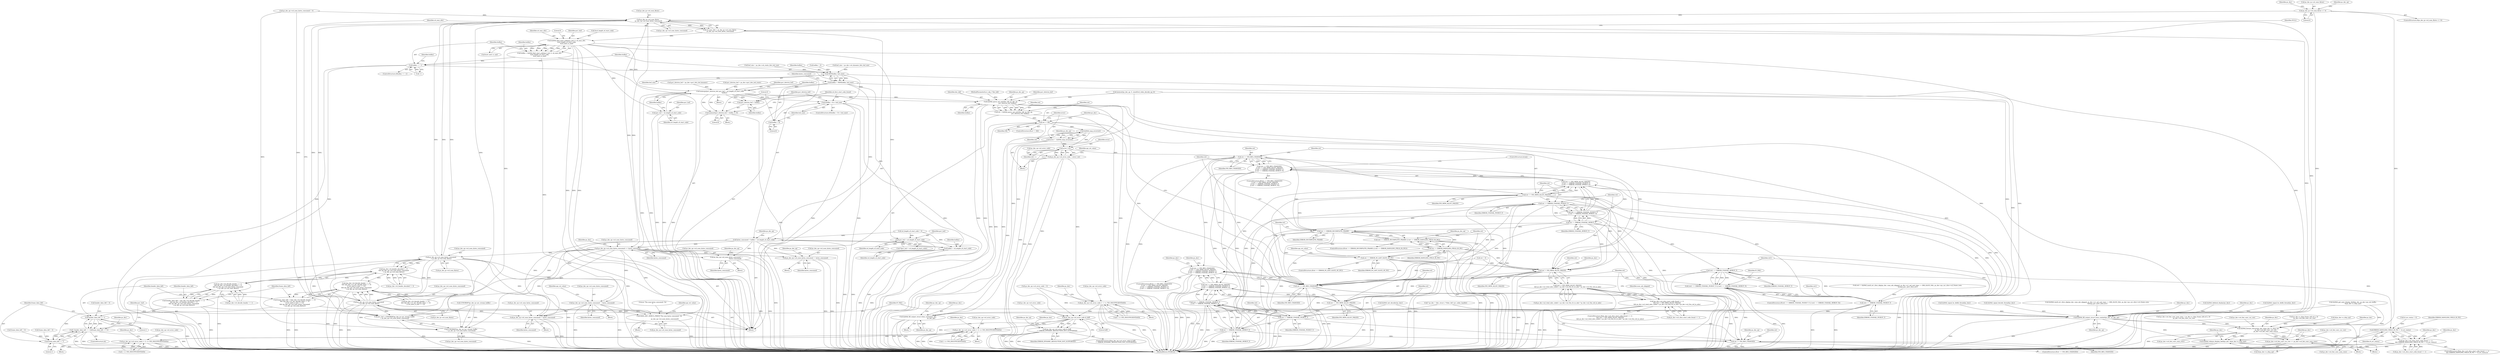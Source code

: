 digraph "0_Android_a78887bcffbc2995cf9ed72e0697acf560875e9e@pointer" {
"1000281" [label="(Call,ps_dec_ip->u4_num_Bytes <= 0)"];
"1000986" [label="(Call,ps_dec_ip->u4_num_Bytes\n - ps_dec_op->u4_num_bytes_consumed)"];
"1000984" [label="(Call,u4_max_ofst = ps_dec_ip->u4_num_Bytes\n - ps_dec_op->u4_num_bytes_consumed)"];
"1001082" [label="(Call,ih264d_find_start_code(pu1_buf, 0, u4_max_ofst,\n &u4_length_of_start_code,\n &u4_next_is_aud))"];
"1001080" [label="(Call,buflen = ih264d_find_start_code(pu1_buf, 0, u4_max_ofst,\n &u4_length_of_start_code,\n &u4_next_is_aud))"];
"1001091" [label="(Call,buflen == -1)"];
"1001100" [label="(Call,MIN(buflen, buf_size))"];
"1001098" [label="(Call,buflen = MIN(buflen, buf_size))"];
"1001103" [label="(Call,bytes_consumed = buflen + u4_length_of_start_code)"];
"1001108" [label="(Call,ps_dec_op->u4_num_bytes_consumed += bytes_consumed)"];
"1000973" [label="(Call,pu1_buf = (UWORD8*)ps_dec_ip->pv_stream_buffer\n + ps_dec_op->u4_num_bytes_consumed)"];
"1000975" [label="(Call,(UWORD8*)ps_dec_ip->pv_stream_buffer\n + ps_dec_op->u4_num_bytes_consumed)"];
"1001151" [label="(Call,ps_dec_op->u4_num_bytes_consumed -=\n                                        bytes_consumed)"];
"1001338" [label="(Call,ps_dec_op->u4_num_bytes_consumed -= bytes_consumed)"];
"1001574" [label="(Call,ps_dec_op->u4_num_bytes_consumed -= bytes_consumed)"];
"1002122" [label="(Call,H264_DEC_DEBUG_PRINT(\"The num bytes consumed: %d\n\",\n                         ps_dec_op->u4_num_bytes_consumed))"];
"1001361" [label="(Call,ps_dec_op->u4_num_bytes_consumed -= bytes_consumed)"];
"1001416" [label="(Call,ps_dec_op->u4_num_bytes_consumed\n < ps_dec_ip->u4_num_Bytes)"];
"1001410" [label="(Call,(ps_dec->i4_header_decoded != 3)\n && (ps_dec_op->u4_num_bytes_consumed\n < ps_dec_ip->u4_num_Bytes))"];
"1001404" [label="(Call,(ps_dec->i4_decode_header == 1)\n && (ps_dec->i4_header_decoded != 3)\n && (ps_dec_op->u4_num_bytes_consumed\n < ps_dec_ip->u4_num_Bytes))"];
"1001402" [label="(Call,header_data_left = ((ps_dec->i4_decode_header == 1)\n && (ps_dec->i4_header_decoded != 3)\n && (ps_dec_op->u4_num_bytes_consumed\n < ps_dec_ip->u4_num_Bytes)))"];
"1001449" [label="(Call,header_data_left == 1)"];
"1001448" [label="(Call,( header_data_left == 1)||(frame_data_left == 1))"];
"1001425" [label="(Call,((ps_dec->i4_decode_header == 0)\n && ((ps_dec->u1_pic_decode_done == 0)\n || (u4_next_is_aud == 1)))\n && (ps_dec_op->u4_num_bytes_consumed\n < ps_dec_ip->u4_num_Bytes))"];
"1001423" [label="(Call,frame_data_left = (((ps_dec->i4_decode_header == 0)\n && ((ps_dec->u1_pic_decode_done == 0)\n || (u4_next_is_aud == 1)))\n && (ps_dec_op->u4_num_bytes_consumed\n < ps_dec_ip->u4_num_Bytes)))"];
"1001452" [label="(Call,frame_data_left == 1)"];
"1001441" [label="(Call,ps_dec_op->u4_num_bytes_consumed\n < ps_dec_ip->u4_num_Bytes)"];
"1001105" [label="(Call,buflen + u4_length_of_start_code)"];
"1001200" [label="(Call,memcpy(pu1_bitstrm_buf, pu1_buf + u4_length_of_start_code,\n                   buflen))"];
"1001207" [label="(Call,(buflen + 8) < buf_size)"];
"1001208" [label="(Call,buflen + 8)"];
"1001213" [label="(Call,memset(pu1_bitstrm_buf + buflen, 0, 8))"];
"1001214" [label="(Call,pu1_bitstrm_buf + buflen)"];
"1001286" [label="(Call,ih264d_parse_nal_unit(dec_hdl, ps_dec_op,\n                              pu1_bitstrm_buf, buflen))"];
"1001248" [label="(Call,ih264d_fill_output_struct_from_context(ps_dec,\n                                                           ps_dec_op))"];
"1001284" [label="(Call,ret = ih264d_parse_nal_unit(dec_hdl, ps_dec_op,\n                              pu1_bitstrm_buf, buflen))"];
"1001292" [label="(Call,ret != OK)"];
"1001299" [label="(Call,ih264d_map_error(ret))"];
"1001297" [label="(Call,error =  ih264d_map_error(ret))"];
"1001305" [label="(Call,error | ret)"];
"1001301" [label="(Call,ps_dec_op->u4_error_code = error | ret)"];
"1001234" [label="(Call,ps_dec_op->u4_error_code |= 1 << IVD_INSUFFICIENTDATA)"];
"1001695" [label="(Call,ps_dec_op->u4_error_code & 0xff)"];
"1001694" [label="(Call,(ps_dec_op->u4_error_code & 0xff)\n != ERROR_DYNAMIC_RESOLUTION_NOT_SUPPORTED)"];
"1001727" [label="(Call,ps_dec_op->u4_error_code |= (1 << IVD_INSUFFICIENTDATA))"];
"1001747" [label="(Call,ps_dec_op->u4_error_code |= (1 << IVD_INSUFFICIENTDATA))"];
"1001313" [label="(Call,ret == IVD_RES_CHANGED)"];
"1001312" [label="(Call,(ret == IVD_RES_CHANGED)\n || (ret == IVD_MEM_ALLOC_FAILED)\n || (ret == ERROR_UNAVAIL_PICBUF_T)\n || (ret == ERROR_UNAVAIL_MVBUF_T))"];
"1001542" [label="(Call,(ret == IVD_RES_CHANGED)\n || (ret == IVD_MEM_ALLOC_FAILED)\n || (ret == ERROR_UNAVAIL_PICBUF_T)\n || (ret == ERROR_UNAVAIL_MVBUF_T))"];
"1001317" [label="(Call,ret == IVD_MEM_ALLOC_FAILED)"];
"1001316" [label="(Call,(ret == IVD_MEM_ALLOC_FAILED)\n || (ret == ERROR_UNAVAIL_PICBUF_T)\n || (ret == ERROR_UNAVAIL_MVBUF_T))"];
"1001546" [label="(Call,(ret == IVD_MEM_ALLOC_FAILED)\n || (ret == ERROR_UNAVAIL_PICBUF_T)\n || (ret == ERROR_UNAVAIL_MVBUF_T))"];
"1001321" [label="(Call,ret == ERROR_UNAVAIL_PICBUF_T)"];
"1001320" [label="(Call,(ret == ERROR_UNAVAIL_PICBUF_T)\n || (ret == ERROR_UNAVAIL_MVBUF_T))"];
"1001550" [label="(Call,(ret == ERROR_UNAVAIL_PICBUF_T)\n || (ret == ERROR_UNAVAIL_MVBUF_T))"];
"1001324" [label="(Call,ret == ERROR_UNAVAIL_MVBUF_T)"];
"1001331" [label="(Call,ret == ERROR_INCOMPLETE_FRAME)"];
"1001330" [label="(Call,(ret == ERROR_INCOMPLETE_FRAME) || (ret == ERROR_DANGLING_FIELD_IN_PIC))"];
"1001334" [label="(Call,ret == ERROR_DANGLING_FIELD_IN_PIC)"];
"1001348" [label="(Call,ret == ERROR_IN_LAST_SLICE_OF_PIC)"];
"1001463" [label="(Call,ret != IVD_MEM_ALLOC_FAILED)"];
"1001462" [label="(Call,(ret != IVD_MEM_ALLOC_FAILED)\n && ps_dec->u2_total_mbs_coded < ps_dec->u2_frm_ht_in_mbs * ps_dec->u2_frm_wd_in_mbs)"];
"1001456" [label="(Call,(ps_dec->u4_slice_start_code_found == 1)\n && (ret != IVD_MEM_ALLOC_FAILED)\n && ps_dec->u2_total_mbs_coded < ps_dec->u2_frm_ht_in_mbs * ps_dec->u2_frm_wd_in_mbs)"];
"1001543" [label="(Call,ret == IVD_RES_CHANGED)"];
"1001547" [label="(Call,ret == IVD_MEM_ALLOC_FAILED)"];
"1001551" [label="(Call,ret == ERROR_UNAVAIL_PICBUF_T)"];
"1001554" [label="(Call,ret == ERROR_UNAVAIL_MVBUF_T)"];
"1001570" [label="(Call,ret == IVD_RES_CHANGED)"];
"1001800" [label="(Call,ERROR_DANGLING_FIELD_IN_PIC != i4_err_status)"];
"1001794" [label="(Call,(ps_dec->u4_slice_start_code_found == 1)\n && (ERROR_DANGLING_FIELD_IN_PIC != i4_err_status))"];
"1001535" [label="(Call,ret1 == ERROR_UNAVAIL_MVBUF_T)"];
"1001531" [label="(Call,(ret1 == ERROR_UNAVAIL_PICBUF_T) || (ret1 == ERROR_UNAVAIL_MVBUF_T))"];
"1001532" [label="(Call,ret1 == ERROR_UNAVAIL_PICBUF_T)"];
"1002009" [label="(Call,ih264d_fill_output_struct_from_context(ps_dec, ps_dec_op))"];
"1002040" [label="(Call,ih264d_format_convert(ps_dec, &(ps_dec->s_disp_op),\n                                  ps_dec->u4_fmt_conv_cur_row,\n                                  ps_dec->u4_fmt_conv_num_rows))"];
"1002052" [label="(Call,ps_dec->u4_fmt_conv_cur_row += ps_dec->u4_fmt_conv_num_rows)"];
"1002059" [label="(Call,ih264d_release_display_field(ps_dec, &(ps_dec->s_disp_op)))"];
"1001126" [label="(Call,pu1_buf + u4_length_of_start_code)"];
"1001202" [label="(Call,pu1_buf + u4_length_of_start_code)"];
"1001321" [label="(Call,ret == ERROR_UNAVAIL_PICBUF_T)"];
"1001103" [label="(Call,bytes_consumed = buflen + u4_length_of_start_code)"];
"1001747" [label="(Call,ps_dec_op->u4_error_code |= (1 << IVD_INSUFFICIENTDATA))"];
"1001348" [label="(Call,ret == ERROR_IN_LAST_SLICE_OF_PIC)"];
"1000984" [label="(Call,u4_max_ofst = ps_dec_ip->u4_num_Bytes\n - ps_dec_op->u4_num_bytes_consumed)"];
"1001200" [label="(Call,memcpy(pu1_bitstrm_buf, pu1_buf + u4_length_of_start_code,\n                   buflen))"];
"1001336" [label="(Identifier,ERROR_DANGLING_FIELD_IN_PIC)"];
"1001417" [label="(Call,ps_dec_op->u4_num_bytes_consumed)"];
"1001099" [label="(Identifier,buflen)"];
"1001425" [label="(Call,((ps_dec->i4_decode_header == 0)\n && ((ps_dec->u1_pic_decode_done == 0)\n || (u4_next_is_aud == 1)))\n && (ps_dec_op->u4_num_bytes_consumed\n < ps_dec_ip->u4_num_Bytes))"];
"1001445" [label="(Call,ps_dec_ip->u4_num_Bytes)"];
"1000161" [label="(Call,i4_err_status = 0)"];
"1000985" [label="(Identifier,u4_max_ofst)"];
"1001549" [label="(Identifier,IVD_MEM_ALLOC_FAILED)"];
"1001751" [label="(Call,1 << IVD_INSUFFICIENTDATA)"];
"1002052" [label="(Call,ps_dec->u4_fmt_conv_cur_row += ps_dec->u4_fmt_conv_num_rows)"];
"1001288" [label="(Identifier,ps_dec_op)"];
"1001322" [label="(Identifier,ret)"];
"1001453" [label="(Identifier,frame_data_left)"];
"1000981" [label="(Call,ps_dec_op->u4_num_bytes_consumed)"];
"1001793" [label="(ControlStructure,if((ps_dec->u4_slice_start_code_found == 1)\n && (ERROR_DANGLING_FIELD_IN_PIC != i4_err_status)))"];
"1001213" [label="(Call,memset(pu1_bitstrm_buf + buflen, 0, 8))"];
"1001294" [label="(Identifier,OK)"];
"1001694" [label="(Call,(ps_dec_op->u4_error_code & 0xff)\n != ERROR_DYNAMIC_RESOLUTION_NOT_SUPPORTED)"];
"1001329" [label="(ControlStructure,if((ret == ERROR_INCOMPLETE_FRAME) || (ret == ERROR_DANGLING_FIELD_IN_PIC)))"];
"1001454" [label="(Literal,1)"];
"1001544" [label="(Identifier,ret)"];
"1001234" [label="(Call,ps_dec_op->u4_error_code |= 1 << IVD_INSUFFICIENTDATA)"];
"1001158" [label="(Identifier,ps_dec_op)"];
"1001559" [label="(Identifier,ps_dec)"];
"1001360" [label="(Block,)"];
"1002041" [label="(Identifier,ps_dec)"];
"1001301" [label="(Call,ps_dec_op->u4_error_code = error | ret)"];
"1001339" [label="(Call,ps_dec_op->u4_num_bytes_consumed)"];
"1001334" [label="(Call,ret == ERROR_DANGLING_FIELD_IN_PIC)"];
"1001333" [label="(Identifier,ERROR_INCOMPLETE_FRAME)"];
"1001483" [label="(Identifier,num_mb_skipped)"];
"1001553" [label="(Identifier,ERROR_UNAVAIL_PICBUF_T)"];
"1001332" [label="(Identifier,ret)"];
"1001535" [label="(Call,ret1 == ERROR_UNAVAIL_MVBUF_T)"];
"1000281" [label="(Call,ps_dec_ip->u4_num_Bytes <= 0)"];
"1001214" [label="(Call,pu1_bitstrm_buf + buflen)"];
"1001085" [label="(Identifier,u4_max_ofst)"];
"1001247" [label="(Block,)"];
"1001536" [label="(Identifier,ret1)"];
"1001323" [label="(Identifier,ERROR_UNAVAIL_PICBUF_T)"];
"1001313" [label="(Call,ret == IVD_RES_CHANGED)"];
"1001349" [label="(Identifier,ret)"];
"1001300" [label="(Identifier,ret)"];
"1001572" [label="(Identifier,IVD_RES_CHANGED)"];
"1001211" [label="(Identifier,buf_size)"];
"1001090" [label="(ControlStructure,if(buflen == -1))"];
"1001289" [label="(Identifier,pu1_bitstrm_buf)"];
"1001731" [label="(Call,1 << IVD_INSUFFICIENTDATA)"];
"1001546" [label="(Call,(ret == IVD_MEM_ALLOC_FAILED)\n || (ret == ERROR_UNAVAIL_PICBUF_T)\n || (ret == ERROR_UNAVAIL_MVBUF_T))"];
"1001442" [label="(Call,ps_dec_op->u4_num_bytes_consumed)"];
"1000970" [label="(ControlStructure,do)"];
"1001093" [label="(Call,-1)"];
"1002031" [label="(Call,ps_dec->s_disp_frame_info.u4_y_ht\n - ps_dec->u4_fmt_conv_cur_row)"];
"1001204" [label="(Identifier,u4_length_of_start_code)"];
"1001465" [label="(Identifier,IVD_MEM_ALLOC_FAILED)"];
"1001570" [label="(Call,ret == IVD_RES_CHANGED)"];
"1001794" [label="(Call,(ps_dec->u4_slice_start_code_found == 1)\n && (ERROR_DANGLING_FIELD_IN_PIC != i4_err_status))"];
"1001420" [label="(Call,ps_dec_ip->u4_num_Bytes)"];
"1000196" [label="(Call,header_data_left = 0)"];
"1001368" [label="(Identifier,ps_dec_op)"];
"1001290" [label="(Identifier,buflen)"];
"1001208" [label="(Call,buflen + 8)"];
"1001302" [label="(Call,ps_dec_op->u4_error_code)"];
"1001512" [label="(Call,ret1 = ih264d_mark_err_slice_skip(ps_dec, num_mb_skipped, ps_dec->u1_nal_unit_type == IDR_SLICE_NAL, ps_dec->ps_cur_slice->u2_frame_num,\n &temp_poc, prev_slice_err))"];
"1001109" [label="(Call,ps_dec_op->u4_num_bytes_consumed)"];
"1001311" [label="(ControlStructure,if((ret == IVD_RES_CHANGED)\n || (ret == IVD_MEM_ALLOC_FAILED)\n || (ret == ERROR_UNAVAIL_PICBUF_T)\n || (ret == ERROR_UNAVAIL_MVBUF_T)))"];
"1001845" [label="(Call,ih264d_deblock_display(ps_dec))"];
"1002015" [label="(Identifier,ps_dec)"];
"1001411" [label="(Call,ps_dec->i4_header_decoded != 3)"];
"1001084" [label="(Literal,0)"];
"1000151" [label="(Block,)"];
"1001756" [label="(Identifier,ps_dec)"];
"1001055" [label="(Call,pu1_bitstrm_buf = ps_dec->pu1_bits_buf_dynamic)"];
"1001106" [label="(Identifier,buflen)"];
"1001459" [label="(Identifier,ps_dec)"];
"1001206" [label="(ControlStructure,if((buflen + 8) < buf_size))"];
"1001155" [label="(Identifier,bytes_consumed)"];
"1001199" [label="(Block,)"];
"1001285" [label="(Identifier,ret)"];
"1001548" [label="(Identifier,ret)"];
"1001537" [label="(Identifier,ERROR_UNAVAIL_MVBUF_T)"];
"1001569" [label="(ControlStructure,if(ret == IVD_RES_CHANGED))"];
"1001081" [label="(Identifier,buflen)"];
"1001127" [label="(Identifier,pu1_buf)"];
"1001328" [label="(ControlStructure,break;)"];
"1001324" [label="(Call,ret == ERROR_UNAVAIL_MVBUF_T)"];
"1001746" [label="(Block,)"];
"1001298" [label="(Identifier,error)"];
"1001693" [label="(ControlStructure,if((ps_dec_op->u4_error_code & 0xff)\n != ERROR_DYNAMIC_RESOLUTION_NOT_SUPPORTED))"];
"1001105" [label="(Call,buflen + u4_length_of_start_code)"];
"1001545" [label="(Identifier,IVD_RES_CHANGED)"];
"1002042" [label="(Call,&(ps_dec->s_disp_op))"];
"1001541" [label="(ControlStructure,if((ret == IVD_RES_CHANGED)\n || (ret == IVD_MEM_ALLOC_FAILED)\n || (ret == ERROR_UNAVAIL_PICBUF_T)\n || (ret == ERROR_UNAVAIL_MVBUF_T)))"];
"1001297" [label="(Call,error =  ih264d_map_error(ret))"];
"1001291" [label="(ControlStructure,if(ret != OK))"];
"1000987" [label="(Call,ps_dec_ip->u4_num_Bytes)"];
"1001457" [label="(Call,ps_dec->u4_slice_start_code_found == 1)"];
"1001101" [label="(Identifier,buflen)"];
"1001738" [label="(Identifier,ps_dec)"];
"1000280" [label="(ControlStructure,if(ps_dec_ip->u4_num_Bytes <= 0))"];
"1001423" [label="(Call,frame_data_left = (((ps_dec->i4_decode_header == 0)\n && ((ps_dec->u1_pic_decode_done == 0)\n || (u4_next_is_aud == 1)))\n && (ps_dec_op->u4_num_bytes_consumed\n < ps_dec_ip->u4_num_Bytes)))"];
"1001151" [label="(Call,ps_dec_op->u4_num_bytes_consumed -=\n                                        bytes_consumed)"];
"1001205" [label="(Identifier,buflen)"];
"1001700" [label="(Identifier,ERROR_DYNAMIC_RESOLUTION_NOT_SUPPORTED)"];
"1001726" [label="(Block,)"];
"1001317" [label="(Call,ret == IVD_MEM_ALLOC_FAILED)"];
"1001365" [label="(Identifier,bytes_consumed)"];
"1001362" [label="(Call,ps_dec_op->u4_num_bytes_consumed)"];
"1001303" [label="(Identifier,ps_dec_op)"];
"1001727" [label="(Call,ps_dec_op->u4_error_code |= (1 << IVD_INSUFFICIENTDATA))"];
"1001583" [label="(Identifier,ps_dec)"];
"1001801" [label="(Identifier,ERROR_DANGLING_FIELD_IN_PIC)"];
"1001248" [label="(Call,ih264d_fill_output_struct_from_context(ps_dec,\n                                                           ps_dec_op))"];
"1001235" [label="(Call,ps_dec_op->u4_error_code)"];
"1000976" [label="(Call,(UWORD8*)ps_dec_ip->pv_stream_buffer)"];
"1001215" [label="(Identifier,pu1_bitstrm_buf)"];
"1001080" [label="(Call,buflen = ih264d_find_start_code(pu1_buf, 0, u4_max_ofst,\n &u4_length_of_start_code,\n &u4_next_is_aud))"];
"1001320" [label="(Call,(ret == ERROR_UNAVAIL_PICBUF_T)\n || (ret == ERROR_UNAVAIL_MVBUF_T))"];
"1001448" [label="(Call,( header_data_left == 1)||(frame_data_left == 1))"];
"1001091" [label="(Call,buflen == -1)"];
"1001067" [label="(Call,pu1_bitstrm_buf = ps_dec->pu1_bits_buf_static)"];
"1001696" [label="(Call,ps_dec_op->u4_error_code)"];
"1001347" [label="(ControlStructure,if(ret == ERROR_IN_LAST_SLICE_OF_PIC))"];
"1001462" [label="(Call,(ret != IVD_MEM_ALLOC_FAILED)\n && ps_dec->u2_total_mbs_coded < ps_dec->u2_frm_ht_in_mbs * ps_dec->u2_frm_wd_in_mbs)"];
"1001217" [label="(Literal,0)"];
"1001201" [label="(Identifier,pu1_bitstrm_buf)"];
"1001800" [label="(Call,ERROR_DANGLING_FIELD_IN_PIC != i4_err_status)"];
"1001292" [label="(Call,ret != OK)"];
"1001573" [label="(Block,)"];
"1001287" [label="(Identifier,dec_hdl)"];
"1001253" [label="(Identifier,ps_dec_op)"];
"1001441" [label="(Call,ps_dec_op->u4_num_bytes_consumed\n < ps_dec_ip->u4_num_Bytes)"];
"1001083" [label="(Identifier,pu1_buf)"];
"1001326" [label="(Identifier,ERROR_UNAVAIL_MVBUF_T)"];
"1001963" [label="(Identifier,ps_dec)"];
"1002011" [label="(Identifier,ps_dec_op)"];
"1000148" [label="(MethodParameterIn,iv_obj_t *dec_hdl)"];
"1001464" [label="(Identifier,ret)"];
"1001690" [label="(Call,ih264d_signal_bs_deblk_thread(ps_dec))"];
"1001807" [label="(Identifier,ps_dec)"];
"1002049" [label="(Call,ps_dec->u4_fmt_conv_num_rows)"];
"1001218" [label="(Literal,8)"];
"1001082" [label="(Call,ih264d_find_start_code(pu1_buf, 0, u4_max_ofst,\n &u4_length_of_start_code,\n &u4_next_is_aud))"];
"1001209" [label="(Identifier,buflen)"];
"1000227" [label="(Call,memset(ps_dec_op, 0, sizeof(ivd_video_decode_op_t)))"];
"1001405" [label="(Call,ps_dec->i4_decode_header == 1)"];
"1001112" [label="(Identifier,bytes_consumed)"];
"1001451" [label="(Literal,1)"];
"1001547" [label="(Call,ret == IVD_MEM_ALLOC_FAILED)"];
"1001534" [label="(Identifier,ERROR_UNAVAIL_PICBUF_T)"];
"1001967" [label="(Call,ih264d_signal_bs_deblk_thread(ps_dec))"];
"1001095" [label="(Call,buflen = 0)"];
"1001342" [label="(Identifier,bytes_consumed)"];
"1001424" [label="(Identifier,frame_data_left)"];
"1001307" [label="(Identifier,ret)"];
"1001681" [label="(Call,ih264d_signal_decode_thread(ps_dec))"];
"1001128" [label="(Identifier,u4_length_of_start_code)"];
"1002054" [label="(Identifier,ps_dec)"];
"1001466" [label="(Call,ps_dec->u2_total_mbs_coded < ps_dec->u2_frm_ht_in_mbs * ps_dec->u2_frm_wd_in_mbs)"];
"1001555" [label="(Identifier,ret)"];
"1001802" [label="(Identifier,i4_err_status)"];
"1000990" [label="(Call,ps_dec_op->u4_num_bytes_consumed)"];
"1001358" [label="(Identifier,ps_dec)"];
"1000303" [label="(Identifier,ps_dec)"];
"1001316" [label="(Call,(ret == IVD_MEM_ALLOC_FAILED)\n || (ret == ERROR_UNAVAIL_PICBUF_T)\n || (ret == ERROR_UNAVAIL_MVBUF_T))"];
"1001152" [label="(Call,ps_dec_op->u4_num_bytes_consumed)"];
"1001463" [label="(Call,ret != IVD_MEM_ALLOC_FAILED)"];
"1000973" [label="(Call,pu1_buf = (UWORD8*)ps_dec_ip->pv_stream_buffer\n + ps_dec_op->u4_num_bytes_consumed)"];
"1001210" [label="(Literal,8)"];
"1001540" [label="(Identifier,IV_FAIL)"];
"1001088" [label="(Call,&u4_next_is_aud)"];
"1000282" [label="(Call,ps_dec_ip->u4_num_Bytes)"];
"1000285" [label="(Literal,0)"];
"1000971" [label="(Block,)"];
"1001361" [label="(Call,ps_dec_op->u4_num_bytes_consumed -= bytes_consumed)"];
"1002122" [label="(Call,H264_DEC_DEBUG_PRINT(\"The num bytes consumed: %d\n\",\n                         ps_dec_op->u4_num_bytes_consumed))"];
"1001108" [label="(Call,ps_dec_op->u4_num_bytes_consumed += bytes_consumed)"];
"1001580" [label="(Identifier,IV_FAIL)"];
"1000476" [label="(Call,ps_dec_op->u4_error_code = 0)"];
"1001340" [label="(Identifier,ps_dec_op)"];
"1001531" [label="(Call,(ret1 == ERROR_UNAVAIL_PICBUF_T) || (ret1 == ERROR_UNAVAIL_MVBUF_T))"];
"1001426" [label="(Call,(ps_dec->i4_decode_header == 0)\n && ((ps_dec->u1_pic_decode_done == 0)\n || (u4_next_is_aud == 1)))"];
"1002056" [label="(Call,ps_dec->u4_fmt_conv_num_rows)"];
"1000986" [label="(Call,ps_dec_ip->u4_num_Bytes\n - ps_dec_op->u4_num_bytes_consumed)"];
"1001092" [label="(Identifier,buflen)"];
"1001314" [label="(Identifier,ret)"];
"1001403" [label="(Identifier,header_data_left)"];
"1001981" [label="(Call,ih264d_get_next_display_field(ps_dec, ps_dec->ps_out_buffer,\n &(ps_dec->s_disp_op)))"];
"1001119" [label="(Identifier,ps_dec)"];
"1001542" [label="(Call,(ret == IVD_RES_CHANGED)\n || (ret == IVD_MEM_ALLOC_FAILED)\n || (ret == ERROR_UNAVAIL_PICBUF_T)\n || (ret == ERROR_UNAVAIL_MVBUF_T))"];
"1001449" [label="(Call,header_data_left == 1)"];
"1001532" [label="(Call,ret1 == ERROR_UNAVAIL_PICBUF_T)"];
"1001102" [label="(Identifier,buf_size)"];
"1002123" [label="(Literal,\"The num bytes consumed: %d\n\")"];
"1001100" [label="(Call,MIN(buflen, buf_size))"];
"1001207" [label="(Call,(buflen + 8) < buf_size)"];
"1001695" [label="(Call,ps_dec_op->u4_error_code & 0xff)"];
"1001543" [label="(Call,ret == IVD_RES_CHANGED)"];
"1002009" [label="(Call,ih264d_fill_output_struct_from_context(ps_dec, ps_dec_op))"];
"1001295" [label="(Block,)"];
"1001574" [label="(Call,ps_dec_op->u4_num_bytes_consumed -= bytes_consumed)"];
"1001795" [label="(Call,ps_dec->u4_slice_start_code_found == 1)"];
"1001107" [label="(Identifier,u4_length_of_start_code)"];
"1002053" [label="(Call,ps_dec->u4_fmt_conv_cur_row)"];
"1001125" [label="(Call,*(pu1_buf + u4_length_of_start_code))"];
"1001533" [label="(Identifier,ret1)"];
"1001275" [label="(Call,frame_data_left = 0)"];
"1001552" [label="(Identifier,ret)"];
"1002059" [label="(Call,ih264d_release_display_field(ps_dec, &(ps_dec->s_disp_op)))"];
"1001104" [label="(Identifier,bytes_consumed)"];
"1001110" [label="(Identifier,ps_dec_op)"];
"1001202" [label="(Call,pu1_buf + u4_length_of_start_code)"];
"1001578" [label="(Identifier,bytes_consumed)"];
"1001551" [label="(Call,ret == ERROR_UNAVAIL_PICBUF_T)"];
"1001312" [label="(Call,(ret == IVD_RES_CHANGED)\n || (ret == IVD_MEM_ALLOC_FAILED)\n || (ret == ERROR_UNAVAIL_PICBUF_T)\n || (ret == ERROR_UNAVAIL_MVBUF_T))"];
"1002026" [label="(Block,)"];
"1000996" [label="(Identifier,NULL)"];
"1002129" [label="(MethodReturn,WORD32)"];
"1001404" [label="(Call,(ps_dec->i4_decode_header == 1)\n && (ps_dec->i4_header_decoded != 3)\n && (ps_dec_op->u4_num_bytes_consumed\n < ps_dec_ip->u4_num_Bytes))"];
"1001284" [label="(Call,ret = ih264d_parse_nal_unit(dec_hdl, ps_dec_op,\n                              pu1_bitstrm_buf, buflen))"];
"1001514" [label="(Call,ih264d_mark_err_slice_skip(ps_dec, num_mb_skipped, ps_dec->u1_nal_unit_type == IDR_SLICE_NAL, ps_dec->ps_cur_slice->u2_frame_num,\n &temp_poc, prev_slice_err))"];
"1002027" [label="(Call,ps_dec->u4_fmt_conv_num_rows = ps_dec->s_disp_frame_info.u4_y_ht\n - ps_dec->u4_fmt_conv_cur_row)"];
"1002010" [label="(Identifier,ps_dec)"];
"1001452" [label="(Call,frame_data_left == 1)"];
"1001305" [label="(Call,error | ret)"];
"1001096" [label="(Identifier,buflen)"];
"1001086" [label="(Call,&u4_length_of_start_code)"];
"1000896" [label="(Call,ih264d_init_decoder(ps_dec))"];
"1001571" [label="(Identifier,ret)"];
"1000289" [label="(Identifier,ps_dec_op)"];
"1001286" [label="(Call,ih264d_parse_nal_unit(dec_hdl, ps_dec_op,\n                              pu1_bitstrm_buf, buflen))"];
"1001250" [label="(Identifier,ps_dec_op)"];
"1001309" [label="(Identifier,api_ret_value)"];
"1002128" [label="(Identifier,api_ret_value)"];
"1002040" [label="(Call,ih264d_format_convert(ps_dec, &(ps_dec->s_disp_op),\n                                  ps_dec->u4_fmt_conv_cur_row,\n                                  ps_dec->u4_fmt_conv_num_rows))"];
"1001344" [label="(Identifier,api_ret_value)"];
"1001402" [label="(Call,header_data_left = ((ps_dec->i4_decode_header == 1)\n && (ps_dec->i4_header_decoded != 3)\n && (ps_dec_op->u4_num_bytes_consumed\n < ps_dec_ip->u4_num_Bytes)))"];
"1001212" [label="(Block,)"];
"1002124" [label="(Call,ps_dec_op->u4_num_bytes_consumed)"];
"1000974" [label="(Identifier,pu1_buf)"];
"1001969" [label="(Block,)"];
"1002069" [label="(Identifier,ps_dec)"];
"1000153" [label="(Call,* ps_dec = (dec_struct_t *)(dec_hdl->pv_codec_handle))"];
"1001318" [label="(Identifier,ret)"];
"1001325" [label="(Identifier,ret)"];
"1001353" [label="(Identifier,api_ret_value)"];
"1001293" [label="(Identifier,ret)"];
"1001728" [label="(Call,ps_dec_op->u4_error_code)"];
"1001319" [label="(Identifier,IVD_MEM_ALLOC_FAILED)"];
"1001456" [label="(Call,(ps_dec->u4_slice_start_code_found == 1)\n && (ret != IVD_MEM_ALLOC_FAILED)\n && ps_dec->u2_total_mbs_coded < ps_dec->u2_frm_ht_in_mbs * ps_dec->u2_frm_wd_in_mbs)"];
"1000975" [label="(Call,(UWORD8*)ps_dec_ip->pv_stream_buffer\n + ps_dec_op->u4_num_bytes_consumed)"];
"1001330" [label="(Call,(ret == ERROR_INCOMPLETE_FRAME) || (ret == ERROR_DANGLING_FIELD_IN_PIC))"];
"1002061" [label="(Call,&(ps_dec->s_disp_op))"];
"1001337" [label="(Block,)"];
"1001748" [label="(Call,ps_dec_op->u4_error_code)"];
"1001306" [label="(Identifier,error)"];
"1001244" [label="(Identifier,ps_dec)"];
"1001550" [label="(Call,(ret == ERROR_UNAVAIL_PICBUF_T)\n || (ret == ERROR_UNAVAIL_MVBUF_T))"];
"1001416" [label="(Call,ps_dec_op->u4_num_bytes_consumed\n < ps_dec_ip->u4_num_Bytes)"];
"1001060" [label="(Call,buf_size = ps_dec->u4_dynamic_bits_buf_size)"];
"1001410" [label="(Call,(ps_dec->i4_header_decoded != 3)\n && (ps_dec_op->u4_num_bytes_consumed\n < ps_dec_ip->u4_num_Bytes))"];
"1001315" [label="(Identifier,IVD_RES_CHANGED)"];
"1001455" [label="(ControlStructure,if((ps_dec->u4_slice_start_code_found == 1)\n && (ret != IVD_MEM_ALLOC_FAILED)\n && ps_dec->u2_total_mbs_coded < ps_dec->u2_frm_ht_in_mbs * ps_dec->u2_frm_wd_in_mbs))"];
"1000171" [label="(Call,u4_length_of_start_code = 0)"];
"1001238" [label="(Call,1 << IVD_INSUFFICIENTDATA)"];
"1001220" [label="(Identifier,u4_first_start_code_found)"];
"1000200" [label="(Call,frame_data_left = 0)"];
"1001216" [label="(Identifier,buflen)"];
"1001699" [label="(Literal,0xff)"];
"1001350" [label="(Identifier,ERROR_IN_LAST_SLICE_OF_PIC)"];
"1001704" [label="(Identifier,ps_dec_op)"];
"1001556" [label="(Identifier,ERROR_UNAVAIL_MVBUF_T)"];
"1001203" [label="(Identifier,pu1_buf)"];
"1001249" [label="(Identifier,ps_dec)"];
"1001338" [label="(Call,ps_dec_op->u4_num_bytes_consumed -= bytes_consumed)"];
"1001575" [label="(Call,ps_dec_op->u4_num_bytes_consumed)"];
"1001098" [label="(Call,buflen = MIN(buflen, buf_size))"];
"1001126" [label="(Call,pu1_buf + u4_length_of_start_code)"];
"1001468" [label="(Identifier,ps_dec)"];
"1001150" [label="(Block,)"];
"1001530" [label="(ControlStructure,if((ret1 == ERROR_UNAVAIL_PICBUF_T) || (ret1 == ERROR_UNAVAIL_MVBUF_T)))"];
"1001072" [label="(Call,buf_size = ps_dec->u4_static_bits_buf_size)"];
"1001228" [label="(Block,)"];
"1000306" [label="(Call,ps_dec_op->u4_num_bytes_consumed = 0)"];
"1001554" [label="(Call,ret == ERROR_UNAVAIL_MVBUF_T)"];
"1001331" [label="(Call,ret == ERROR_INCOMPLETE_FRAME)"];
"1001576" [label="(Identifier,ps_dec_op)"];
"1000188" [label="(Call,ret = 0)"];
"1001299" [label="(Call,ih264d_map_error(ret))"];
"1002046" [label="(Call,ps_dec->u4_fmt_conv_cur_row)"];
"1001450" [label="(Identifier,header_data_left)"];
"1001335" [label="(Identifier,ret)"];
"1002060" [label="(Identifier,ps_dec)"];
"1001723" [label="(Identifier,ps_dec)"];
"1000281" -> "1000280"  [label="AST: "];
"1000281" -> "1000285"  [label="CFG: "];
"1000282" -> "1000281"  [label="AST: "];
"1000285" -> "1000281"  [label="AST: "];
"1000289" -> "1000281"  [label="CFG: "];
"1000303" -> "1000281"  [label="CFG: "];
"1000281" -> "1002129"  [label="DDG: "];
"1000281" -> "1002129"  [label="DDG: "];
"1000281" -> "1000986"  [label="DDG: "];
"1000986" -> "1000984"  [label="AST: "];
"1000986" -> "1000990"  [label="CFG: "];
"1000987" -> "1000986"  [label="AST: "];
"1000990" -> "1000986"  [label="AST: "];
"1000984" -> "1000986"  [label="CFG: "];
"1000986" -> "1002129"  [label="DDG: "];
"1000986" -> "1000984"  [label="DDG: "];
"1000986" -> "1000984"  [label="DDG: "];
"1001441" -> "1000986"  [label="DDG: "];
"1001441" -> "1000986"  [label="DDG: "];
"1001416" -> "1000986"  [label="DDG: "];
"1001416" -> "1000986"  [label="DDG: "];
"1001108" -> "1000986"  [label="DDG: "];
"1000306" -> "1000986"  [label="DDG: "];
"1000986" -> "1001108"  [label="DDG: "];
"1000986" -> "1001416"  [label="DDG: "];
"1000986" -> "1001441"  [label="DDG: "];
"1000984" -> "1000971"  [label="AST: "];
"1000985" -> "1000984"  [label="AST: "];
"1000996" -> "1000984"  [label="CFG: "];
"1000984" -> "1002129"  [label="DDG: "];
"1000984" -> "1001082"  [label="DDG: "];
"1001082" -> "1001080"  [label="AST: "];
"1001082" -> "1001088"  [label="CFG: "];
"1001083" -> "1001082"  [label="AST: "];
"1001084" -> "1001082"  [label="AST: "];
"1001085" -> "1001082"  [label="AST: "];
"1001086" -> "1001082"  [label="AST: "];
"1001088" -> "1001082"  [label="AST: "];
"1001080" -> "1001082"  [label="CFG: "];
"1001082" -> "1002129"  [label="DDG: "];
"1001082" -> "1002129"  [label="DDG: "];
"1001082" -> "1002129"  [label="DDG: "];
"1001082" -> "1002129"  [label="DDG: "];
"1001082" -> "1001080"  [label="DDG: "];
"1001082" -> "1001080"  [label="DDG: "];
"1001082" -> "1001080"  [label="DDG: "];
"1001082" -> "1001080"  [label="DDG: "];
"1001082" -> "1001080"  [label="DDG: "];
"1000973" -> "1001082"  [label="DDG: "];
"1001082" -> "1001126"  [label="DDG: "];
"1001082" -> "1001200"  [label="DDG: "];
"1001082" -> "1001202"  [label="DDG: "];
"1001080" -> "1000971"  [label="AST: "];
"1001081" -> "1001080"  [label="AST: "];
"1001092" -> "1001080"  [label="CFG: "];
"1001080" -> "1002129"  [label="DDG: "];
"1001080" -> "1001091"  [label="DDG: "];
"1001091" -> "1001090"  [label="AST: "];
"1001091" -> "1001093"  [label="CFG: "];
"1001092" -> "1001091"  [label="AST: "];
"1001093" -> "1001091"  [label="AST: "];
"1001096" -> "1001091"  [label="CFG: "];
"1001099" -> "1001091"  [label="CFG: "];
"1001091" -> "1002129"  [label="DDG: "];
"1001091" -> "1002129"  [label="DDG: "];
"1001093" -> "1001091"  [label="DDG: "];
"1001091" -> "1001100"  [label="DDG: "];
"1001100" -> "1001098"  [label="AST: "];
"1001100" -> "1001102"  [label="CFG: "];
"1001101" -> "1001100"  [label="AST: "];
"1001102" -> "1001100"  [label="AST: "];
"1001098" -> "1001100"  [label="CFG: "];
"1001100" -> "1002129"  [label="DDG: "];
"1001100" -> "1001098"  [label="DDG: "];
"1001100" -> "1001098"  [label="DDG: "];
"1001095" -> "1001100"  [label="DDG: "];
"1001060" -> "1001100"  [label="DDG: "];
"1001072" -> "1001100"  [label="DDG: "];
"1001100" -> "1001207"  [label="DDG: "];
"1001098" -> "1000971"  [label="AST: "];
"1001099" -> "1001098"  [label="AST: "];
"1001104" -> "1001098"  [label="CFG: "];
"1001098" -> "1002129"  [label="DDG: "];
"1001098" -> "1001103"  [label="DDG: "];
"1001098" -> "1001105"  [label="DDG: "];
"1001098" -> "1001200"  [label="DDG: "];
"1001103" -> "1000971"  [label="AST: "];
"1001103" -> "1001105"  [label="CFG: "];
"1001104" -> "1001103"  [label="AST: "];
"1001105" -> "1001103"  [label="AST: "];
"1001110" -> "1001103"  [label="CFG: "];
"1001103" -> "1002129"  [label="DDG: "];
"1000171" -> "1001103"  [label="DDG: "];
"1001103" -> "1001108"  [label="DDG: "];
"1001103" -> "1001151"  [label="DDG: "];
"1001103" -> "1001338"  [label="DDG: "];
"1001103" -> "1001361"  [label="DDG: "];
"1001103" -> "1001574"  [label="DDG: "];
"1001108" -> "1000971"  [label="AST: "];
"1001108" -> "1001112"  [label="CFG: "];
"1001109" -> "1001108"  [label="AST: "];
"1001112" -> "1001108"  [label="AST: "];
"1001119" -> "1001108"  [label="CFG: "];
"1001108" -> "1002129"  [label="DDG: "];
"1001108" -> "1002129"  [label="DDG: "];
"1001108" -> "1000973"  [label="DDG: "];
"1001108" -> "1000975"  [label="DDG: "];
"1001108" -> "1001151"  [label="DDG: "];
"1001108" -> "1001338"  [label="DDG: "];
"1001108" -> "1001361"  [label="DDG: "];
"1001108" -> "1001416"  [label="DDG: "];
"1001108" -> "1001441"  [label="DDG: "];
"1001108" -> "1001574"  [label="DDG: "];
"1001108" -> "1002122"  [label="DDG: "];
"1000973" -> "1000971"  [label="AST: "];
"1000973" -> "1000975"  [label="CFG: "];
"1000974" -> "1000973"  [label="AST: "];
"1000975" -> "1000973"  [label="AST: "];
"1000985" -> "1000973"  [label="CFG: "];
"1000973" -> "1002129"  [label="DDG: "];
"1000976" -> "1000973"  [label="DDG: "];
"1001416" -> "1000973"  [label="DDG: "];
"1000306" -> "1000973"  [label="DDG: "];
"1001441" -> "1000973"  [label="DDG: "];
"1000975" -> "1000981"  [label="CFG: "];
"1000976" -> "1000975"  [label="AST: "];
"1000981" -> "1000975"  [label="AST: "];
"1000975" -> "1002129"  [label="DDG: "];
"1000976" -> "1000975"  [label="DDG: "];
"1001416" -> "1000975"  [label="DDG: "];
"1000306" -> "1000975"  [label="DDG: "];
"1001441" -> "1000975"  [label="DDG: "];
"1001151" -> "1001150"  [label="AST: "];
"1001151" -> "1001155"  [label="CFG: "];
"1001152" -> "1001151"  [label="AST: "];
"1001155" -> "1001151"  [label="AST: "];
"1001158" -> "1001151"  [label="CFG: "];
"1001151" -> "1002129"  [label="DDG: "];
"1001151" -> "1002129"  [label="DDG: "];
"1001338" -> "1001337"  [label="AST: "];
"1001338" -> "1001342"  [label="CFG: "];
"1001339" -> "1001338"  [label="AST: "];
"1001342" -> "1001338"  [label="AST: "];
"1001344" -> "1001338"  [label="CFG: "];
"1001338" -> "1002129"  [label="DDG: "];
"1001338" -> "1002129"  [label="DDG: "];
"1001338" -> "1001574"  [label="DDG: "];
"1001338" -> "1002122"  [label="DDG: "];
"1001574" -> "1001573"  [label="AST: "];
"1001574" -> "1001578"  [label="CFG: "];
"1001575" -> "1001574"  [label="AST: "];
"1001578" -> "1001574"  [label="AST: "];
"1001580" -> "1001574"  [label="CFG: "];
"1001574" -> "1002129"  [label="DDG: "];
"1001574" -> "1002129"  [label="DDG: "];
"1001416" -> "1001574"  [label="DDG: "];
"1001441" -> "1001574"  [label="DDG: "];
"1002122" -> "1000151"  [label="AST: "];
"1002122" -> "1002124"  [label="CFG: "];
"1002123" -> "1002122"  [label="AST: "];
"1002124" -> "1002122"  [label="AST: "];
"1002128" -> "1002122"  [label="CFG: "];
"1002122" -> "1002129"  [label="DDG: "];
"1002122" -> "1002129"  [label="DDG: "];
"1001416" -> "1002122"  [label="DDG: "];
"1001441" -> "1002122"  [label="DDG: "];
"1001361" -> "1001360"  [label="AST: "];
"1001361" -> "1001365"  [label="CFG: "];
"1001362" -> "1001361"  [label="AST: "];
"1001365" -> "1001361"  [label="AST: "];
"1001368" -> "1001361"  [label="CFG: "];
"1001361" -> "1002129"  [label="DDG: "];
"1001361" -> "1002129"  [label="DDG: "];
"1001416" -> "1001410"  [label="AST: "];
"1001416" -> "1001420"  [label="CFG: "];
"1001417" -> "1001416"  [label="AST: "];
"1001420" -> "1001416"  [label="AST: "];
"1001410" -> "1001416"  [label="CFG: "];
"1001416" -> "1002129"  [label="DDG: "];
"1001416" -> "1002129"  [label="DDG: "];
"1001416" -> "1001410"  [label="DDG: "];
"1001416" -> "1001410"  [label="DDG: "];
"1001416" -> "1001441"  [label="DDG: "];
"1001416" -> "1001441"  [label="DDG: "];
"1001410" -> "1001404"  [label="AST: "];
"1001410" -> "1001411"  [label="CFG: "];
"1001411" -> "1001410"  [label="AST: "];
"1001404" -> "1001410"  [label="CFG: "];
"1001410" -> "1002129"  [label="DDG: "];
"1001410" -> "1001404"  [label="DDG: "];
"1001410" -> "1001404"  [label="DDG: "];
"1001411" -> "1001410"  [label="DDG: "];
"1001411" -> "1001410"  [label="DDG: "];
"1001425" -> "1001410"  [label="DDG: "];
"1001410" -> "1001425"  [label="DDG: "];
"1001404" -> "1001402"  [label="AST: "];
"1001404" -> "1001405"  [label="CFG: "];
"1001405" -> "1001404"  [label="AST: "];
"1001402" -> "1001404"  [label="CFG: "];
"1001404" -> "1002129"  [label="DDG: "];
"1001404" -> "1002129"  [label="DDG: "];
"1001404" -> "1001402"  [label="DDG: "];
"1001404" -> "1001402"  [label="DDG: "];
"1001405" -> "1001404"  [label="DDG: "];
"1001405" -> "1001404"  [label="DDG: "];
"1001402" -> "1000971"  [label="AST: "];
"1001403" -> "1001402"  [label="AST: "];
"1001424" -> "1001402"  [label="CFG: "];
"1001402" -> "1002129"  [label="DDG: "];
"1001402" -> "1001449"  [label="DDG: "];
"1001449" -> "1001448"  [label="AST: "];
"1001449" -> "1001451"  [label="CFG: "];
"1001450" -> "1001449"  [label="AST: "];
"1001451" -> "1001449"  [label="AST: "];
"1001453" -> "1001449"  [label="CFG: "];
"1001448" -> "1001449"  [label="CFG: "];
"1001449" -> "1002129"  [label="DDG: "];
"1001449" -> "1001448"  [label="DDG: "];
"1001449" -> "1001448"  [label="DDG: "];
"1000196" -> "1001449"  [label="DDG: "];
"1001448" -> "1000970"  [label="AST: "];
"1001448" -> "1001452"  [label="CFG: "];
"1001452" -> "1001448"  [label="AST: "];
"1000974" -> "1001448"  [label="CFG: "];
"1001459" -> "1001448"  [label="CFG: "];
"1001448" -> "1002129"  [label="DDG: "];
"1001448" -> "1002129"  [label="DDG: "];
"1001448" -> "1002129"  [label="DDG: "];
"1001452" -> "1001448"  [label="DDG: "];
"1001452" -> "1001448"  [label="DDG: "];
"1001425" -> "1001423"  [label="AST: "];
"1001425" -> "1001426"  [label="CFG: "];
"1001425" -> "1001441"  [label="CFG: "];
"1001426" -> "1001425"  [label="AST: "];
"1001441" -> "1001425"  [label="AST: "];
"1001423" -> "1001425"  [label="CFG: "];
"1001425" -> "1002129"  [label="DDG: "];
"1001425" -> "1002129"  [label="DDG: "];
"1001425" -> "1001423"  [label="DDG: "];
"1001425" -> "1001423"  [label="DDG: "];
"1001426" -> "1001425"  [label="DDG: "];
"1001426" -> "1001425"  [label="DDG: "];
"1001441" -> "1001425"  [label="DDG: "];
"1001441" -> "1001425"  [label="DDG: "];
"1001423" -> "1000971"  [label="AST: "];
"1001424" -> "1001423"  [label="AST: "];
"1001450" -> "1001423"  [label="CFG: "];
"1001423" -> "1002129"  [label="DDG: "];
"1001423" -> "1002129"  [label="DDG: "];
"1001423" -> "1001452"  [label="DDG: "];
"1001452" -> "1001454"  [label="CFG: "];
"1001453" -> "1001452"  [label="AST: "];
"1001454" -> "1001452"  [label="AST: "];
"1001452" -> "1002129"  [label="DDG: "];
"1000200" -> "1001452"  [label="DDG: "];
"1001275" -> "1001452"  [label="DDG: "];
"1001441" -> "1001445"  [label="CFG: "];
"1001442" -> "1001441"  [label="AST: "];
"1001445" -> "1001441"  [label="AST: "];
"1001441" -> "1002129"  [label="DDG: "];
"1001441" -> "1002129"  [label="DDG: "];
"1001105" -> "1001107"  [label="CFG: "];
"1001106" -> "1001105"  [label="AST: "];
"1001107" -> "1001105"  [label="AST: "];
"1001105" -> "1002129"  [label="DDG: "];
"1001105" -> "1002129"  [label="DDG: "];
"1000171" -> "1001105"  [label="DDG: "];
"1001200" -> "1001199"  [label="AST: "];
"1001200" -> "1001205"  [label="CFG: "];
"1001201" -> "1001200"  [label="AST: "];
"1001202" -> "1001200"  [label="AST: "];
"1001205" -> "1001200"  [label="AST: "];
"1001209" -> "1001200"  [label="CFG: "];
"1001200" -> "1002129"  [label="DDG: "];
"1001200" -> "1002129"  [label="DDG: "];
"1001055" -> "1001200"  [label="DDG: "];
"1001067" -> "1001200"  [label="DDG: "];
"1001200" -> "1001207"  [label="DDG: "];
"1001200" -> "1001208"  [label="DDG: "];
"1001200" -> "1001213"  [label="DDG: "];
"1001200" -> "1001213"  [label="DDG: "];
"1001200" -> "1001214"  [label="DDG: "];
"1001200" -> "1001214"  [label="DDG: "];
"1001200" -> "1001286"  [label="DDG: "];
"1001200" -> "1001286"  [label="DDG: "];
"1001207" -> "1001206"  [label="AST: "];
"1001207" -> "1001211"  [label="CFG: "];
"1001208" -> "1001207"  [label="AST: "];
"1001211" -> "1001207"  [label="AST: "];
"1001215" -> "1001207"  [label="CFG: "];
"1001220" -> "1001207"  [label="CFG: "];
"1001207" -> "1002129"  [label="DDG: "];
"1001207" -> "1002129"  [label="DDG: "];
"1001207" -> "1002129"  [label="DDG: "];
"1001208" -> "1001210"  [label="CFG: "];
"1001209" -> "1001208"  [label="AST: "];
"1001210" -> "1001208"  [label="AST: "];
"1001211" -> "1001208"  [label="CFG: "];
"1001213" -> "1001212"  [label="AST: "];
"1001213" -> "1001218"  [label="CFG: "];
"1001214" -> "1001213"  [label="AST: "];
"1001217" -> "1001213"  [label="AST: "];
"1001218" -> "1001213"  [label="AST: "];
"1001220" -> "1001213"  [label="CFG: "];
"1001213" -> "1002129"  [label="DDG: "];
"1001213" -> "1002129"  [label="DDG: "];
"1001214" -> "1001216"  [label="CFG: "];
"1001215" -> "1001214"  [label="AST: "];
"1001216" -> "1001214"  [label="AST: "];
"1001217" -> "1001214"  [label="CFG: "];
"1001286" -> "1001284"  [label="AST: "];
"1001286" -> "1001290"  [label="CFG: "];
"1001287" -> "1001286"  [label="AST: "];
"1001288" -> "1001286"  [label="AST: "];
"1001289" -> "1001286"  [label="AST: "];
"1001290" -> "1001286"  [label="AST: "];
"1001284" -> "1001286"  [label="CFG: "];
"1001286" -> "1002129"  [label="DDG: "];
"1001286" -> "1002129"  [label="DDG: "];
"1001286" -> "1002129"  [label="DDG: "];
"1001286" -> "1002129"  [label="DDG: "];
"1001286" -> "1001248"  [label="DDG: "];
"1001286" -> "1001284"  [label="DDG: "];
"1001286" -> "1001284"  [label="DDG: "];
"1001286" -> "1001284"  [label="DDG: "];
"1001286" -> "1001284"  [label="DDG: "];
"1000148" -> "1001286"  [label="DDG: "];
"1000227" -> "1001286"  [label="DDG: "];
"1001286" -> "1002009"  [label="DDG: "];
"1001248" -> "1001247"  [label="AST: "];
"1001248" -> "1001250"  [label="CFG: "];
"1001249" -> "1001248"  [label="AST: "];
"1001250" -> "1001248"  [label="AST: "];
"1001253" -> "1001248"  [label="CFG: "];
"1001248" -> "1002129"  [label="DDG: "];
"1001248" -> "1002129"  [label="DDG: "];
"1001248" -> "1002129"  [label="DDG: "];
"1000896" -> "1001248"  [label="DDG: "];
"1000153" -> "1001248"  [label="DDG: "];
"1000227" -> "1001248"  [label="DDG: "];
"1001284" -> "1000971"  [label="AST: "];
"1001285" -> "1001284"  [label="AST: "];
"1001293" -> "1001284"  [label="CFG: "];
"1001284" -> "1002129"  [label="DDG: "];
"1001284" -> "1001292"  [label="DDG: "];
"1001292" -> "1001291"  [label="AST: "];
"1001292" -> "1001294"  [label="CFG: "];
"1001293" -> "1001292"  [label="AST: "];
"1001294" -> "1001292"  [label="AST: "];
"1001298" -> "1001292"  [label="CFG: "];
"1001358" -> "1001292"  [label="CFG: "];
"1001292" -> "1002129"  [label="DDG: "];
"1001292" -> "1002129"  [label="DDG: "];
"1001292" -> "1002129"  [label="DDG: "];
"1001292" -> "1001299"  [label="DDG: "];
"1001292" -> "1001463"  [label="DDG: "];
"1001292" -> "1001543"  [label="DDG: "];
"1001299" -> "1001297"  [label="AST: "];
"1001299" -> "1001300"  [label="CFG: "];
"1001300" -> "1001299"  [label="AST: "];
"1001297" -> "1001299"  [label="CFG: "];
"1001299" -> "1001297"  [label="DDG: "];
"1001299" -> "1001305"  [label="DDG: "];
"1001297" -> "1001295"  [label="AST: "];
"1001298" -> "1001297"  [label="AST: "];
"1001303" -> "1001297"  [label="CFG: "];
"1001297" -> "1002129"  [label="DDG: "];
"1001297" -> "1001305"  [label="DDG: "];
"1001305" -> "1001301"  [label="AST: "];
"1001305" -> "1001307"  [label="CFG: "];
"1001306" -> "1001305"  [label="AST: "];
"1001307" -> "1001305"  [label="AST: "];
"1001301" -> "1001305"  [label="CFG: "];
"1001305" -> "1002129"  [label="DDG: "];
"1001305" -> "1001301"  [label="DDG: "];
"1001305" -> "1001301"  [label="DDG: "];
"1001305" -> "1001313"  [label="DDG: "];
"1001301" -> "1001295"  [label="AST: "];
"1001302" -> "1001301"  [label="AST: "];
"1001309" -> "1001301"  [label="CFG: "];
"1001301" -> "1002129"  [label="DDG: "];
"1001301" -> "1002129"  [label="DDG: "];
"1001301" -> "1001234"  [label="DDG: "];
"1001301" -> "1001695"  [label="DDG: "];
"1001234" -> "1001228"  [label="AST: "];
"1001234" -> "1001238"  [label="CFG: "];
"1001235" -> "1001234"  [label="AST: "];
"1001238" -> "1001234"  [label="AST: "];
"1001244" -> "1001234"  [label="CFG: "];
"1001234" -> "1002129"  [label="DDG: "];
"1001234" -> "1002129"  [label="DDG: "];
"1001234" -> "1002129"  [label="DDG: "];
"1000476" -> "1001234"  [label="DDG: "];
"1001238" -> "1001234"  [label="DDG: "];
"1001238" -> "1001234"  [label="DDG: "];
"1001234" -> "1001695"  [label="DDG: "];
"1001695" -> "1001694"  [label="AST: "];
"1001695" -> "1001699"  [label="CFG: "];
"1001696" -> "1001695"  [label="AST: "];
"1001699" -> "1001695"  [label="AST: "];
"1001700" -> "1001695"  [label="CFG: "];
"1001695" -> "1002129"  [label="DDG: "];
"1001695" -> "1001694"  [label="DDG: "];
"1001695" -> "1001694"  [label="DDG: "];
"1000476" -> "1001695"  [label="DDG: "];
"1001695" -> "1001727"  [label="DDG: "];
"1001695" -> "1001747"  [label="DDG: "];
"1001694" -> "1001693"  [label="AST: "];
"1001694" -> "1001700"  [label="CFG: "];
"1001700" -> "1001694"  [label="AST: "];
"1001704" -> "1001694"  [label="CFG: "];
"1001723" -> "1001694"  [label="CFG: "];
"1001694" -> "1002129"  [label="DDG: "];
"1001694" -> "1002129"  [label="DDG: "];
"1001694" -> "1002129"  [label="DDG: "];
"1001727" -> "1001726"  [label="AST: "];
"1001727" -> "1001731"  [label="CFG: "];
"1001728" -> "1001727"  [label="AST: "];
"1001731" -> "1001727"  [label="AST: "];
"1001738" -> "1001727"  [label="CFG: "];
"1001727" -> "1002129"  [label="DDG: "];
"1001727" -> "1002129"  [label="DDG: "];
"1001727" -> "1002129"  [label="DDG: "];
"1001731" -> "1001727"  [label="DDG: "];
"1001731" -> "1001727"  [label="DDG: "];
"1001727" -> "1001747"  [label="DDG: "];
"1001747" -> "1001746"  [label="AST: "];
"1001747" -> "1001751"  [label="CFG: "];
"1001748" -> "1001747"  [label="AST: "];
"1001751" -> "1001747"  [label="AST: "];
"1001756" -> "1001747"  [label="CFG: "];
"1001747" -> "1002129"  [label="DDG: "];
"1001747" -> "1002129"  [label="DDG: "];
"1001747" -> "1002129"  [label="DDG: "];
"1001751" -> "1001747"  [label="DDG: "];
"1001751" -> "1001747"  [label="DDG: "];
"1001313" -> "1001312"  [label="AST: "];
"1001313" -> "1001315"  [label="CFG: "];
"1001314" -> "1001313"  [label="AST: "];
"1001315" -> "1001313"  [label="AST: "];
"1001318" -> "1001313"  [label="CFG: "];
"1001312" -> "1001313"  [label="CFG: "];
"1001313" -> "1002129"  [label="DDG: "];
"1001313" -> "1002129"  [label="DDG: "];
"1001313" -> "1001312"  [label="DDG: "];
"1001313" -> "1001312"  [label="DDG: "];
"1001313" -> "1001317"  [label="DDG: "];
"1001313" -> "1001331"  [label="DDG: "];
"1001313" -> "1001463"  [label="DDG: "];
"1001313" -> "1001543"  [label="DDG: "];
"1001313" -> "1001543"  [label="DDG: "];
"1001312" -> "1001311"  [label="AST: "];
"1001312" -> "1001316"  [label="CFG: "];
"1001316" -> "1001312"  [label="AST: "];
"1001328" -> "1001312"  [label="CFG: "];
"1001332" -> "1001312"  [label="CFG: "];
"1001312" -> "1002129"  [label="DDG: "];
"1001312" -> "1002129"  [label="DDG: "];
"1001312" -> "1002129"  [label="DDG: "];
"1001316" -> "1001312"  [label="DDG: "];
"1001316" -> "1001312"  [label="DDG: "];
"1001312" -> "1001542"  [label="DDG: "];
"1001542" -> "1001541"  [label="AST: "];
"1001542" -> "1001543"  [label="CFG: "];
"1001542" -> "1001546"  [label="CFG: "];
"1001543" -> "1001542"  [label="AST: "];
"1001546" -> "1001542"  [label="AST: "];
"1001559" -> "1001542"  [label="CFG: "];
"1001583" -> "1001542"  [label="CFG: "];
"1001542" -> "1002129"  [label="DDG: "];
"1001542" -> "1002129"  [label="DDG: "];
"1001542" -> "1002129"  [label="DDG: "];
"1001543" -> "1001542"  [label="DDG: "];
"1001543" -> "1001542"  [label="DDG: "];
"1001546" -> "1001542"  [label="DDG: "];
"1001546" -> "1001542"  [label="DDG: "];
"1001317" -> "1001316"  [label="AST: "];
"1001317" -> "1001319"  [label="CFG: "];
"1001318" -> "1001317"  [label="AST: "];
"1001319" -> "1001317"  [label="AST: "];
"1001322" -> "1001317"  [label="CFG: "];
"1001316" -> "1001317"  [label="CFG: "];
"1001317" -> "1002129"  [label="DDG: "];
"1001317" -> "1002129"  [label="DDG: "];
"1001317" -> "1001316"  [label="DDG: "];
"1001317" -> "1001316"  [label="DDG: "];
"1001317" -> "1001321"  [label="DDG: "];
"1001317" -> "1001331"  [label="DDG: "];
"1001317" -> "1001463"  [label="DDG: "];
"1001317" -> "1001463"  [label="DDG: "];
"1001317" -> "1001543"  [label="DDG: "];
"1001317" -> "1001547"  [label="DDG: "];
"1001316" -> "1001320"  [label="CFG: "];
"1001320" -> "1001316"  [label="AST: "];
"1001316" -> "1002129"  [label="DDG: "];
"1001316" -> "1002129"  [label="DDG: "];
"1001320" -> "1001316"  [label="DDG: "];
"1001320" -> "1001316"  [label="DDG: "];
"1001316" -> "1001546"  [label="DDG: "];
"1001546" -> "1001547"  [label="CFG: "];
"1001546" -> "1001550"  [label="CFG: "];
"1001547" -> "1001546"  [label="AST: "];
"1001550" -> "1001546"  [label="AST: "];
"1001546" -> "1002129"  [label="DDG: "];
"1001546" -> "1002129"  [label="DDG: "];
"1001547" -> "1001546"  [label="DDG: "];
"1001547" -> "1001546"  [label="DDG: "];
"1001550" -> "1001546"  [label="DDG: "];
"1001550" -> "1001546"  [label="DDG: "];
"1001321" -> "1001320"  [label="AST: "];
"1001321" -> "1001323"  [label="CFG: "];
"1001322" -> "1001321"  [label="AST: "];
"1001323" -> "1001321"  [label="AST: "];
"1001325" -> "1001321"  [label="CFG: "];
"1001320" -> "1001321"  [label="CFG: "];
"1001321" -> "1002129"  [label="DDG: "];
"1001321" -> "1002129"  [label="DDG: "];
"1001321" -> "1001320"  [label="DDG: "];
"1001321" -> "1001320"  [label="DDG: "];
"1001321" -> "1001324"  [label="DDG: "];
"1001321" -> "1001331"  [label="DDG: "];
"1001321" -> "1001463"  [label="DDG: "];
"1001321" -> "1001532"  [label="DDG: "];
"1001321" -> "1001543"  [label="DDG: "];
"1001321" -> "1001551"  [label="DDG: "];
"1001320" -> "1001324"  [label="CFG: "];
"1001324" -> "1001320"  [label="AST: "];
"1001320" -> "1002129"  [label="DDG: "];
"1001320" -> "1002129"  [label="DDG: "];
"1001324" -> "1001320"  [label="DDG: "];
"1001324" -> "1001320"  [label="DDG: "];
"1001320" -> "1001550"  [label="DDG: "];
"1001550" -> "1001551"  [label="CFG: "];
"1001550" -> "1001554"  [label="CFG: "];
"1001551" -> "1001550"  [label="AST: "];
"1001554" -> "1001550"  [label="AST: "];
"1001550" -> "1002129"  [label="DDG: "];
"1001550" -> "1002129"  [label="DDG: "];
"1001551" -> "1001550"  [label="DDG: "];
"1001551" -> "1001550"  [label="DDG: "];
"1001554" -> "1001550"  [label="DDG: "];
"1001554" -> "1001550"  [label="DDG: "];
"1001324" -> "1001326"  [label="CFG: "];
"1001325" -> "1001324"  [label="AST: "];
"1001326" -> "1001324"  [label="AST: "];
"1001324" -> "1002129"  [label="DDG: "];
"1001324" -> "1002129"  [label="DDG: "];
"1001324" -> "1001331"  [label="DDG: "];
"1001324" -> "1001463"  [label="DDG: "];
"1001324" -> "1001535"  [label="DDG: "];
"1001324" -> "1001543"  [label="DDG: "];
"1001324" -> "1001554"  [label="DDG: "];
"1001331" -> "1001330"  [label="AST: "];
"1001331" -> "1001333"  [label="CFG: "];
"1001332" -> "1001331"  [label="AST: "];
"1001333" -> "1001331"  [label="AST: "];
"1001335" -> "1001331"  [label="CFG: "];
"1001330" -> "1001331"  [label="CFG: "];
"1001331" -> "1002129"  [label="DDG: "];
"1001331" -> "1002129"  [label="DDG: "];
"1001331" -> "1001330"  [label="DDG: "];
"1001331" -> "1001330"  [label="DDG: "];
"1001331" -> "1001334"  [label="DDG: "];
"1001331" -> "1001348"  [label="DDG: "];
"1001331" -> "1001463"  [label="DDG: "];
"1001331" -> "1001543"  [label="DDG: "];
"1001330" -> "1001329"  [label="AST: "];
"1001330" -> "1001334"  [label="CFG: "];
"1001334" -> "1001330"  [label="AST: "];
"1001340" -> "1001330"  [label="CFG: "];
"1001349" -> "1001330"  [label="CFG: "];
"1001330" -> "1002129"  [label="DDG: "];
"1001330" -> "1002129"  [label="DDG: "];
"1001330" -> "1002129"  [label="DDG: "];
"1001334" -> "1001330"  [label="DDG: "];
"1001334" -> "1001330"  [label="DDG: "];
"1001334" -> "1001336"  [label="CFG: "];
"1001335" -> "1001334"  [label="AST: "];
"1001336" -> "1001334"  [label="AST: "];
"1001334" -> "1002129"  [label="DDG: "];
"1001334" -> "1002129"  [label="DDG: "];
"1001334" -> "1001348"  [label="DDG: "];
"1001334" -> "1001463"  [label="DDG: "];
"1001334" -> "1001543"  [label="DDG: "];
"1001334" -> "1001800"  [label="DDG: "];
"1001348" -> "1001347"  [label="AST: "];
"1001348" -> "1001350"  [label="CFG: "];
"1001349" -> "1001348"  [label="AST: "];
"1001350" -> "1001348"  [label="AST: "];
"1001353" -> "1001348"  [label="CFG: "];
"1001358" -> "1001348"  [label="CFG: "];
"1001348" -> "1002129"  [label="DDG: "];
"1001348" -> "1002129"  [label="DDG: "];
"1001348" -> "1002129"  [label="DDG: "];
"1001348" -> "1001463"  [label="DDG: "];
"1001348" -> "1001543"  [label="DDG: "];
"1001463" -> "1001462"  [label="AST: "];
"1001463" -> "1001465"  [label="CFG: "];
"1001464" -> "1001463"  [label="AST: "];
"1001465" -> "1001463"  [label="AST: "];
"1001468" -> "1001463"  [label="CFG: "];
"1001462" -> "1001463"  [label="CFG: "];
"1001463" -> "1002129"  [label="DDG: "];
"1001463" -> "1002129"  [label="DDG: "];
"1001463" -> "1001462"  [label="DDG: "];
"1001463" -> "1001462"  [label="DDG: "];
"1000188" -> "1001463"  [label="DDG: "];
"1001463" -> "1001543"  [label="DDG: "];
"1001463" -> "1001547"  [label="DDG: "];
"1001462" -> "1001456"  [label="AST: "];
"1001462" -> "1001466"  [label="CFG: "];
"1001466" -> "1001462"  [label="AST: "];
"1001456" -> "1001462"  [label="CFG: "];
"1001462" -> "1002129"  [label="DDG: "];
"1001462" -> "1002129"  [label="DDG: "];
"1001462" -> "1001456"  [label="DDG: "];
"1001462" -> "1001456"  [label="DDG: "];
"1001466" -> "1001462"  [label="DDG: "];
"1001466" -> "1001462"  [label="DDG: "];
"1001456" -> "1001455"  [label="AST: "];
"1001456" -> "1001457"  [label="CFG: "];
"1001457" -> "1001456"  [label="AST: "];
"1001483" -> "1001456"  [label="CFG: "];
"1001544" -> "1001456"  [label="CFG: "];
"1001456" -> "1002129"  [label="DDG: "];
"1001456" -> "1002129"  [label="DDG: "];
"1001456" -> "1002129"  [label="DDG: "];
"1001457" -> "1001456"  [label="DDG: "];
"1001457" -> "1001456"  [label="DDG: "];
"1001543" -> "1001545"  [label="CFG: "];
"1001544" -> "1001543"  [label="AST: "];
"1001545" -> "1001543"  [label="AST: "];
"1001548" -> "1001543"  [label="CFG: "];
"1001543" -> "1002129"  [label="DDG: "];
"1001543" -> "1002129"  [label="DDG: "];
"1000188" -> "1001543"  [label="DDG: "];
"1001543" -> "1001547"  [label="DDG: "];
"1001543" -> "1001570"  [label="DDG: "];
"1001543" -> "1001570"  [label="DDG: "];
"1001547" -> "1001549"  [label="CFG: "];
"1001548" -> "1001547"  [label="AST: "];
"1001549" -> "1001547"  [label="AST: "];
"1001552" -> "1001547"  [label="CFG: "];
"1001547" -> "1002129"  [label="DDG: "];
"1001547" -> "1002129"  [label="DDG: "];
"1001547" -> "1001551"  [label="DDG: "];
"1001547" -> "1001570"  [label="DDG: "];
"1001551" -> "1001553"  [label="CFG: "];
"1001552" -> "1001551"  [label="AST: "];
"1001553" -> "1001551"  [label="AST: "];
"1001555" -> "1001551"  [label="CFG: "];
"1001551" -> "1002129"  [label="DDG: "];
"1001551" -> "1002129"  [label="DDG: "];
"1001532" -> "1001551"  [label="DDG: "];
"1001551" -> "1001554"  [label="DDG: "];
"1001551" -> "1001570"  [label="DDG: "];
"1001554" -> "1001556"  [label="CFG: "];
"1001555" -> "1001554"  [label="AST: "];
"1001556" -> "1001554"  [label="AST: "];
"1001554" -> "1002129"  [label="DDG: "];
"1001554" -> "1002129"  [label="DDG: "];
"1001535" -> "1001554"  [label="DDG: "];
"1001554" -> "1001570"  [label="DDG: "];
"1001570" -> "1001569"  [label="AST: "];
"1001570" -> "1001572"  [label="CFG: "];
"1001571" -> "1001570"  [label="AST: "];
"1001572" -> "1001570"  [label="AST: "];
"1001576" -> "1001570"  [label="CFG: "];
"1001580" -> "1001570"  [label="CFG: "];
"1001570" -> "1002129"  [label="DDG: "];
"1001570" -> "1002129"  [label="DDG: "];
"1001570" -> "1002129"  [label="DDG: "];
"1001800" -> "1001794"  [label="AST: "];
"1001800" -> "1001802"  [label="CFG: "];
"1001801" -> "1001800"  [label="AST: "];
"1001802" -> "1001800"  [label="AST: "];
"1001794" -> "1001800"  [label="CFG: "];
"1001800" -> "1002129"  [label="DDG: "];
"1001800" -> "1002129"  [label="DDG: "];
"1001800" -> "1001794"  [label="DDG: "];
"1001800" -> "1001794"  [label="DDG: "];
"1000161" -> "1001800"  [label="DDG: "];
"1001794" -> "1001793"  [label="AST: "];
"1001794" -> "1001795"  [label="CFG: "];
"1001795" -> "1001794"  [label="AST: "];
"1001807" -> "1001794"  [label="CFG: "];
"1001963" -> "1001794"  [label="CFG: "];
"1001794" -> "1002129"  [label="DDG: "];
"1001794" -> "1002129"  [label="DDG: "];
"1001794" -> "1002129"  [label="DDG: "];
"1001795" -> "1001794"  [label="DDG: "];
"1001795" -> "1001794"  [label="DDG: "];
"1001535" -> "1001531"  [label="AST: "];
"1001535" -> "1001537"  [label="CFG: "];
"1001536" -> "1001535"  [label="AST: "];
"1001537" -> "1001535"  [label="AST: "];
"1001531" -> "1001535"  [label="CFG: "];
"1001535" -> "1002129"  [label="DDG: "];
"1001535" -> "1002129"  [label="DDG: "];
"1001535" -> "1001531"  [label="DDG: "];
"1001535" -> "1001531"  [label="DDG: "];
"1001532" -> "1001535"  [label="DDG: "];
"1001531" -> "1001530"  [label="AST: "];
"1001531" -> "1001532"  [label="CFG: "];
"1001532" -> "1001531"  [label="AST: "];
"1001540" -> "1001531"  [label="CFG: "];
"1001544" -> "1001531"  [label="CFG: "];
"1001531" -> "1002129"  [label="DDG: "];
"1001531" -> "1002129"  [label="DDG: "];
"1001531" -> "1002129"  [label="DDG: "];
"1001532" -> "1001531"  [label="DDG: "];
"1001532" -> "1001531"  [label="DDG: "];
"1001532" -> "1001534"  [label="CFG: "];
"1001533" -> "1001532"  [label="AST: "];
"1001534" -> "1001532"  [label="AST: "];
"1001536" -> "1001532"  [label="CFG: "];
"1001532" -> "1002129"  [label="DDG: "];
"1001532" -> "1002129"  [label="DDG: "];
"1001512" -> "1001532"  [label="DDG: "];
"1002009" -> "1001969"  [label="AST: "];
"1002009" -> "1002011"  [label="CFG: "];
"1002010" -> "1002009"  [label="AST: "];
"1002011" -> "1002009"  [label="AST: "];
"1002015" -> "1002009"  [label="CFG: "];
"1002009" -> "1002129"  [label="DDG: "];
"1002009" -> "1002129"  [label="DDG: "];
"1000896" -> "1002009"  [label="DDG: "];
"1001981" -> "1002009"  [label="DDG: "];
"1001845" -> "1002009"  [label="DDG: "];
"1001514" -> "1002009"  [label="DDG: "];
"1000153" -> "1002009"  [label="DDG: "];
"1001967" -> "1002009"  [label="DDG: "];
"1001681" -> "1002009"  [label="DDG: "];
"1001690" -> "1002009"  [label="DDG: "];
"1000227" -> "1002009"  [label="DDG: "];
"1002009" -> "1002040"  [label="DDG: "];
"1002009" -> "1002059"  [label="DDG: "];
"1002040" -> "1002026"  [label="AST: "];
"1002040" -> "1002049"  [label="CFG: "];
"1002041" -> "1002040"  [label="AST: "];
"1002042" -> "1002040"  [label="AST: "];
"1002046" -> "1002040"  [label="AST: "];
"1002049" -> "1002040"  [label="AST: "];
"1002054" -> "1002040"  [label="CFG: "];
"1002040" -> "1002129"  [label="DDG: "];
"1001981" -> "1002040"  [label="DDG: "];
"1002031" -> "1002040"  [label="DDG: "];
"1002027" -> "1002040"  [label="DDG: "];
"1002040" -> "1002052"  [label="DDG: "];
"1002040" -> "1002052"  [label="DDG: "];
"1002040" -> "1002059"  [label="DDG: "];
"1002040" -> "1002059"  [label="DDG: "];
"1002052" -> "1002026"  [label="AST: "];
"1002052" -> "1002056"  [label="CFG: "];
"1002053" -> "1002052"  [label="AST: "];
"1002056" -> "1002052"  [label="AST: "];
"1002060" -> "1002052"  [label="CFG: "];
"1002052" -> "1002129"  [label="DDG: "];
"1002052" -> "1002129"  [label="DDG: "];
"1002059" -> "1001969"  [label="AST: "];
"1002059" -> "1002061"  [label="CFG: "];
"1002060" -> "1002059"  [label="AST: "];
"1002061" -> "1002059"  [label="AST: "];
"1002069" -> "1002059"  [label="CFG: "];
"1002059" -> "1002129"  [label="DDG: "];
"1002059" -> "1002129"  [label="DDG: "];
"1002059" -> "1002129"  [label="DDG: "];
"1001981" -> "1002059"  [label="DDG: "];
"1001126" -> "1001125"  [label="AST: "];
"1001126" -> "1001128"  [label="CFG: "];
"1001127" -> "1001126"  [label="AST: "];
"1001128" -> "1001126"  [label="AST: "];
"1001125" -> "1001126"  [label="CFG: "];
"1001126" -> "1002129"  [label="DDG: "];
"1001126" -> "1002129"  [label="DDG: "];
"1000171" -> "1001126"  [label="DDG: "];
"1001202" -> "1001204"  [label="CFG: "];
"1001203" -> "1001202"  [label="AST: "];
"1001204" -> "1001202"  [label="AST: "];
"1001205" -> "1001202"  [label="CFG: "];
"1001202" -> "1002129"  [label="DDG: "];
"1001202" -> "1002129"  [label="DDG: "];
}
